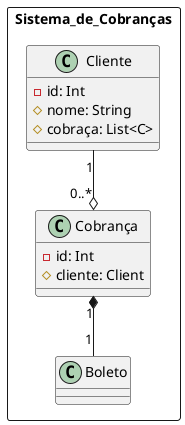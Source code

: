 @startuml sisDeCobrança
  package Sistema_de_Cobranças <<rectangle>> {
    class Cliente {
      - id: Int
      # nome: String
      # cobraça: List<C>
    }
    class Cobrança {
      - id: Int
      # cliente: Client
    }
    Cliente "1" --o "0..*" Cobrança
    class Boleto {}
    Cobrança "1" *-- "1" Boleto
  }
@enduml